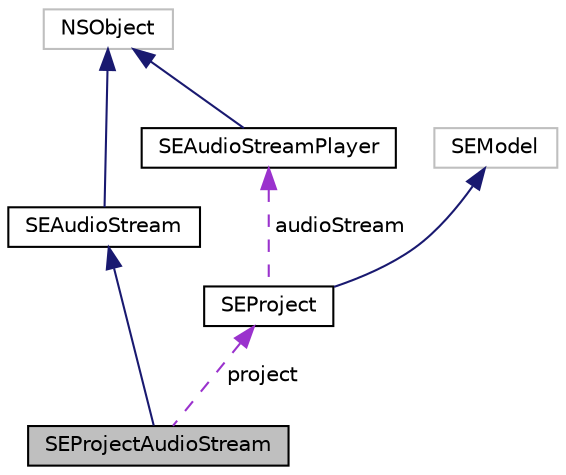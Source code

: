 digraph "SEProjectAudioStream"
{
  edge [fontname="Helvetica",fontsize="10",labelfontname="Helvetica",labelfontsize="10"];
  node [fontname="Helvetica",fontsize="10",shape=record];
  Node1 [label="SEProjectAudioStream",height=0.2,width=0.4,color="black", fillcolor="grey75", style="filled" fontcolor="black"];
  Node2 -> Node1 [dir="back",color="midnightblue",fontsize="10",style="solid",fontname="Helvetica"];
  Node2 [label="SEAudioStream",height=0.2,width=0.4,color="black", fillcolor="white", style="filled",URL="$interface_s_e_audio_stream.html"];
  Node3 -> Node2 [dir="back",color="midnightblue",fontsize="10",style="solid",fontname="Helvetica"];
  Node3 [label="NSObject",height=0.2,width=0.4,color="grey75", fillcolor="white", style="filled"];
  Node4 -> Node1 [dir="back",color="darkorchid3",fontsize="10",style="dashed",label=" project" ,fontname="Helvetica"];
  Node4 [label="SEProject",height=0.2,width=0.4,color="black", fillcolor="white", style="filled",URL="$interface_s_e_project.html"];
  Node5 -> Node4 [dir="back",color="midnightblue",fontsize="10",style="solid",fontname="Helvetica"];
  Node5 [label="SEModel",height=0.2,width=0.4,color="grey75", fillcolor="white", style="filled"];
  Node6 -> Node4 [dir="back",color="darkorchid3",fontsize="10",style="dashed",label=" audioStream" ,fontname="Helvetica"];
  Node6 [label="SEAudioStreamPlayer",height=0.2,width=0.4,color="black", fillcolor="white", style="filled",URL="$interface_s_e_audio_stream_player.html"];
  Node3 -> Node6 [dir="back",color="midnightblue",fontsize="10",style="solid",fontname="Helvetica"];
}
